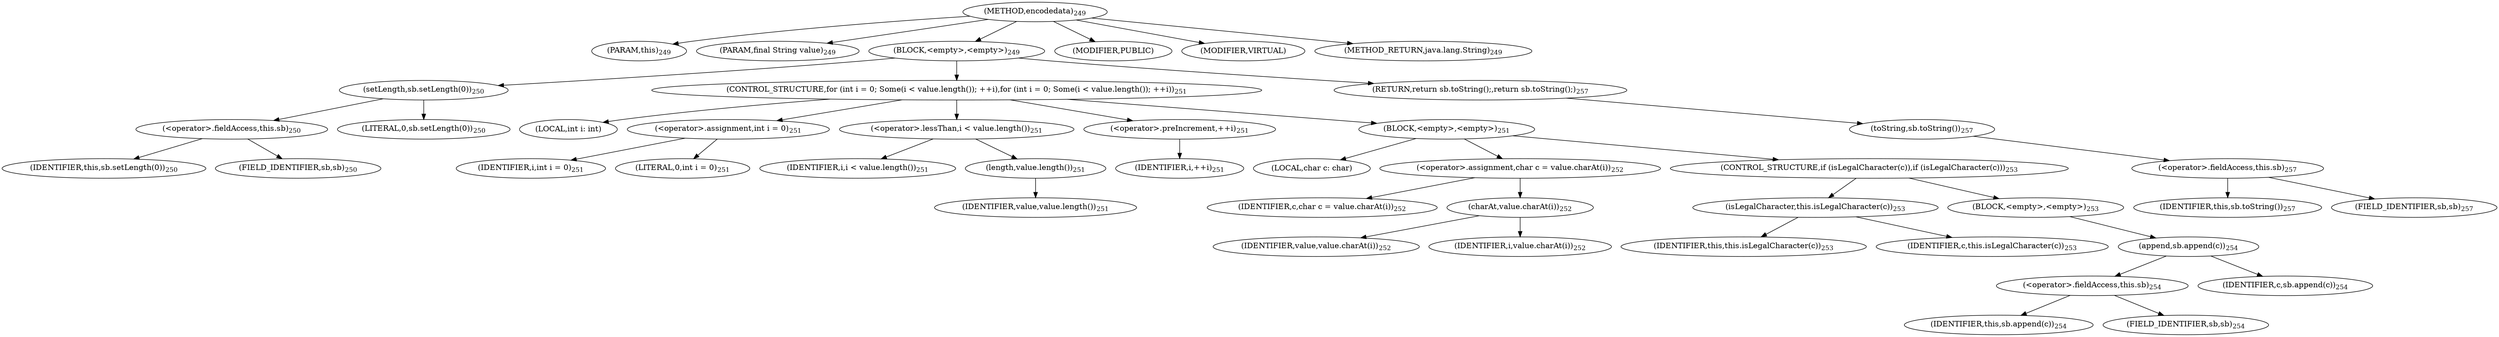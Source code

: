 digraph "encodedata" {  
"427" [label = <(METHOD,encodedata)<SUB>249</SUB>> ]
"16" [label = <(PARAM,this)<SUB>249</SUB>> ]
"428" [label = <(PARAM,final String value)<SUB>249</SUB>> ]
"429" [label = <(BLOCK,&lt;empty&gt;,&lt;empty&gt;)<SUB>249</SUB>> ]
"430" [label = <(setLength,sb.setLength(0))<SUB>250</SUB>> ]
"431" [label = <(&lt;operator&gt;.fieldAccess,this.sb)<SUB>250</SUB>> ]
"432" [label = <(IDENTIFIER,this,sb.setLength(0))<SUB>250</SUB>> ]
"433" [label = <(FIELD_IDENTIFIER,sb,sb)<SUB>250</SUB>> ]
"434" [label = <(LITERAL,0,sb.setLength(0))<SUB>250</SUB>> ]
"435" [label = <(CONTROL_STRUCTURE,for (int i = 0; Some(i &lt; value.length()); ++i),for (int i = 0; Some(i &lt; value.length()); ++i))<SUB>251</SUB>> ]
"436" [label = <(LOCAL,int i: int)> ]
"437" [label = <(&lt;operator&gt;.assignment,int i = 0)<SUB>251</SUB>> ]
"438" [label = <(IDENTIFIER,i,int i = 0)<SUB>251</SUB>> ]
"439" [label = <(LITERAL,0,int i = 0)<SUB>251</SUB>> ]
"440" [label = <(&lt;operator&gt;.lessThan,i &lt; value.length())<SUB>251</SUB>> ]
"441" [label = <(IDENTIFIER,i,i &lt; value.length())<SUB>251</SUB>> ]
"442" [label = <(length,value.length())<SUB>251</SUB>> ]
"443" [label = <(IDENTIFIER,value,value.length())<SUB>251</SUB>> ]
"444" [label = <(&lt;operator&gt;.preIncrement,++i)<SUB>251</SUB>> ]
"445" [label = <(IDENTIFIER,i,++i)<SUB>251</SUB>> ]
"446" [label = <(BLOCK,&lt;empty&gt;,&lt;empty&gt;)<SUB>251</SUB>> ]
"447" [label = <(LOCAL,char c: char)> ]
"448" [label = <(&lt;operator&gt;.assignment,char c = value.charAt(i))<SUB>252</SUB>> ]
"449" [label = <(IDENTIFIER,c,char c = value.charAt(i))<SUB>252</SUB>> ]
"450" [label = <(charAt,value.charAt(i))<SUB>252</SUB>> ]
"451" [label = <(IDENTIFIER,value,value.charAt(i))<SUB>252</SUB>> ]
"452" [label = <(IDENTIFIER,i,value.charAt(i))<SUB>252</SUB>> ]
"453" [label = <(CONTROL_STRUCTURE,if (isLegalCharacter(c)),if (isLegalCharacter(c)))<SUB>253</SUB>> ]
"454" [label = <(isLegalCharacter,this.isLegalCharacter(c))<SUB>253</SUB>> ]
"15" [label = <(IDENTIFIER,this,this.isLegalCharacter(c))<SUB>253</SUB>> ]
"455" [label = <(IDENTIFIER,c,this.isLegalCharacter(c))<SUB>253</SUB>> ]
"456" [label = <(BLOCK,&lt;empty&gt;,&lt;empty&gt;)<SUB>253</SUB>> ]
"457" [label = <(append,sb.append(c))<SUB>254</SUB>> ]
"458" [label = <(&lt;operator&gt;.fieldAccess,this.sb)<SUB>254</SUB>> ]
"459" [label = <(IDENTIFIER,this,sb.append(c))<SUB>254</SUB>> ]
"460" [label = <(FIELD_IDENTIFIER,sb,sb)<SUB>254</SUB>> ]
"461" [label = <(IDENTIFIER,c,sb.append(c))<SUB>254</SUB>> ]
"462" [label = <(RETURN,return sb.toString();,return sb.toString();)<SUB>257</SUB>> ]
"463" [label = <(toString,sb.toString())<SUB>257</SUB>> ]
"464" [label = <(&lt;operator&gt;.fieldAccess,this.sb)<SUB>257</SUB>> ]
"465" [label = <(IDENTIFIER,this,sb.toString())<SUB>257</SUB>> ]
"466" [label = <(FIELD_IDENTIFIER,sb,sb)<SUB>257</SUB>> ]
"467" [label = <(MODIFIER,PUBLIC)> ]
"468" [label = <(MODIFIER,VIRTUAL)> ]
"469" [label = <(METHOD_RETURN,java.lang.String)<SUB>249</SUB>> ]
  "427" -> "16" 
  "427" -> "428" 
  "427" -> "429" 
  "427" -> "467" 
  "427" -> "468" 
  "427" -> "469" 
  "429" -> "430" 
  "429" -> "435" 
  "429" -> "462" 
  "430" -> "431" 
  "430" -> "434" 
  "431" -> "432" 
  "431" -> "433" 
  "435" -> "436" 
  "435" -> "437" 
  "435" -> "440" 
  "435" -> "444" 
  "435" -> "446" 
  "437" -> "438" 
  "437" -> "439" 
  "440" -> "441" 
  "440" -> "442" 
  "442" -> "443" 
  "444" -> "445" 
  "446" -> "447" 
  "446" -> "448" 
  "446" -> "453" 
  "448" -> "449" 
  "448" -> "450" 
  "450" -> "451" 
  "450" -> "452" 
  "453" -> "454" 
  "453" -> "456" 
  "454" -> "15" 
  "454" -> "455" 
  "456" -> "457" 
  "457" -> "458" 
  "457" -> "461" 
  "458" -> "459" 
  "458" -> "460" 
  "462" -> "463" 
  "463" -> "464" 
  "464" -> "465" 
  "464" -> "466" 
}
